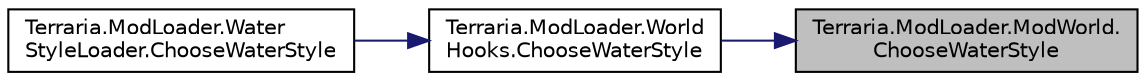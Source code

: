 digraph "Terraria.ModLoader.ModWorld.ChooseWaterStyle"
{
 // LATEX_PDF_SIZE
  edge [fontname="Helvetica",fontsize="10",labelfontname="Helvetica",labelfontsize="10"];
  node [fontname="Helvetica",fontsize="10",shape=record];
  rankdir="RL";
  Node1 [label="Terraria.ModLoader.ModWorld.\lChooseWaterStyle",height=0.2,width=0.4,color="black", fillcolor="grey75", style="filled", fontcolor="black",tooltip="Allows you to change the water style (determines water color) that is currently being used."];
  Node1 -> Node2 [dir="back",color="midnightblue",fontsize="10",style="solid",fontname="Helvetica"];
  Node2 [label="Terraria.ModLoader.World\lHooks.ChooseWaterStyle",height=0.2,width=0.4,color="black", fillcolor="white", style="filled",URL="$class_terraria_1_1_mod_loader_1_1_world_hooks.html#aea14ab9f4f7eb78bc10e93acfe8e895b",tooltip=" "];
  Node2 -> Node3 [dir="back",color="midnightblue",fontsize="10",style="solid",fontname="Helvetica"];
  Node3 [label="Terraria.ModLoader.Water\lStyleLoader.ChooseWaterStyle",height=0.2,width=0.4,color="black", fillcolor="white", style="filled",URL="$class_terraria_1_1_mod_loader_1_1_water_style_loader.html#a306112e44bb7c3dd458ebf3e9b65e370",tooltip=" "];
}
